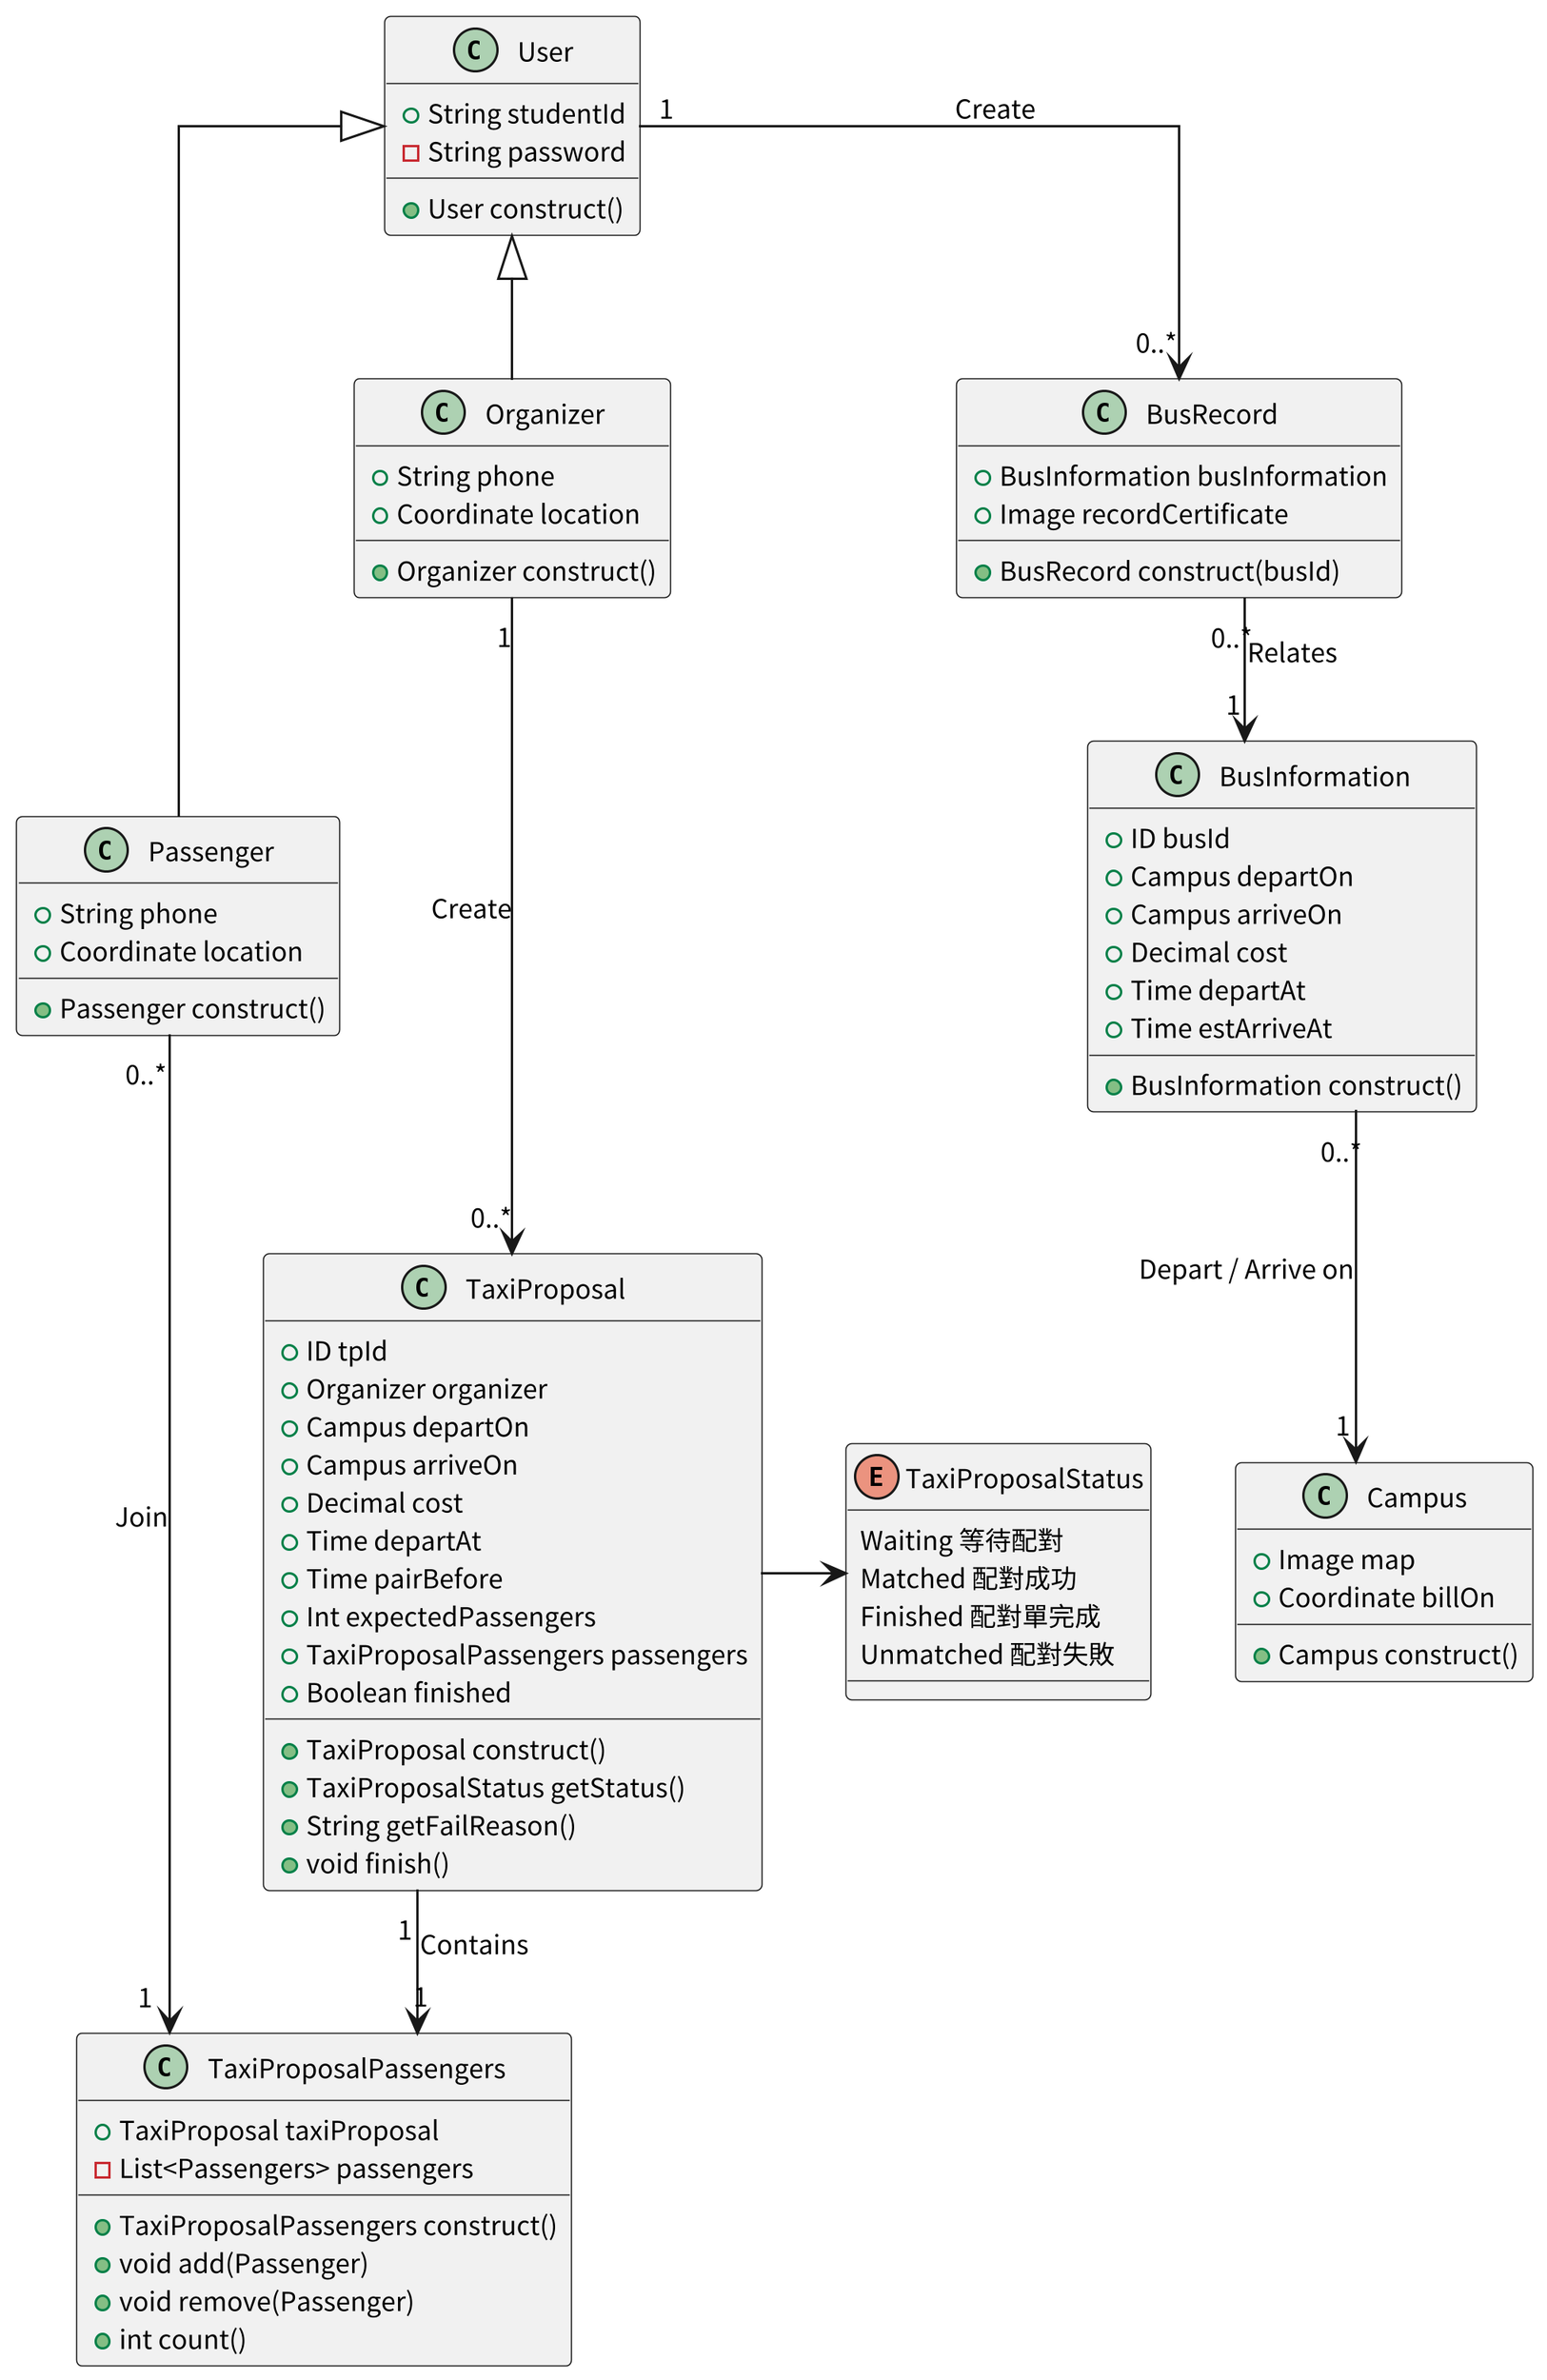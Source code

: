 @startuml ClassDiagram

skinparam linetype ortho
skinparam dpi 300
skinparam defaultFontSize 11
skinparam defaultFontName "Noto Sans CJK TC"

class User {
    +String studentId
    -String password
    +User construct()
}

class Passenger {
    +String phone
    +Coordinate location
    +Passenger construct()
}
User <|-- Passenger

class Organizer {
    +String phone
    +Coordinate location
    +Organizer construct()
}
User <|-- Organizer

class BusRecord {
    +BusInformation busInformation
    +Image recordCertificate
    +BusRecord construct(busId)
}
User "1" --> "0..*" BusRecord: Create

class BusInformation {
    +ID busId
    +Campus departOn
    +Campus arriveOn
    +Decimal cost
    +Time departAt
    +Time estArriveAt
    +BusInformation construct()
}
BusRecord "0..*" --> "1" BusInformation: Relates

class Campus {
    +Image map
    +Coordinate billOn
    +Campus construct()
}
BusInformation "0..*" --> "1" Campus: Depart / Arrive on

class TaxiProposalPassengers {
    +TaxiProposal taxiProposal
    -List<Passengers> passengers
    +TaxiProposalPassengers construct()
    +void add(Passenger)
    +void remove(Passenger)
    +int count()
}
TaxiProposal "1" --> "1" TaxiProposalPassengers: Contains

class TaxiProposal {
    +ID tpId
    +Organizer organizer
    +Campus departOn
    +Campus arriveOn
    +Decimal cost
    +Time departAt
    +Time pairBefore
    +Int expectedPassengers
    +TaxiProposalPassengers passengers
    +Boolean finished

    +TaxiProposal construct()
    +TaxiProposalStatus getStatus()
    +String getFailReason()
    +void finish()
}

TaxiProposal -> TaxiProposalStatus

enum TaxiProposalStatus {
    Waiting 等待配對
    Matched 配對成功
    Finished 配對單完成
    Unmatched 配對失敗
}

Organizer "1" ---> "0..*" TaxiProposal: Create
Passenger "0..*" ---> "1" TaxiProposalPassengers: Join

@enduml

